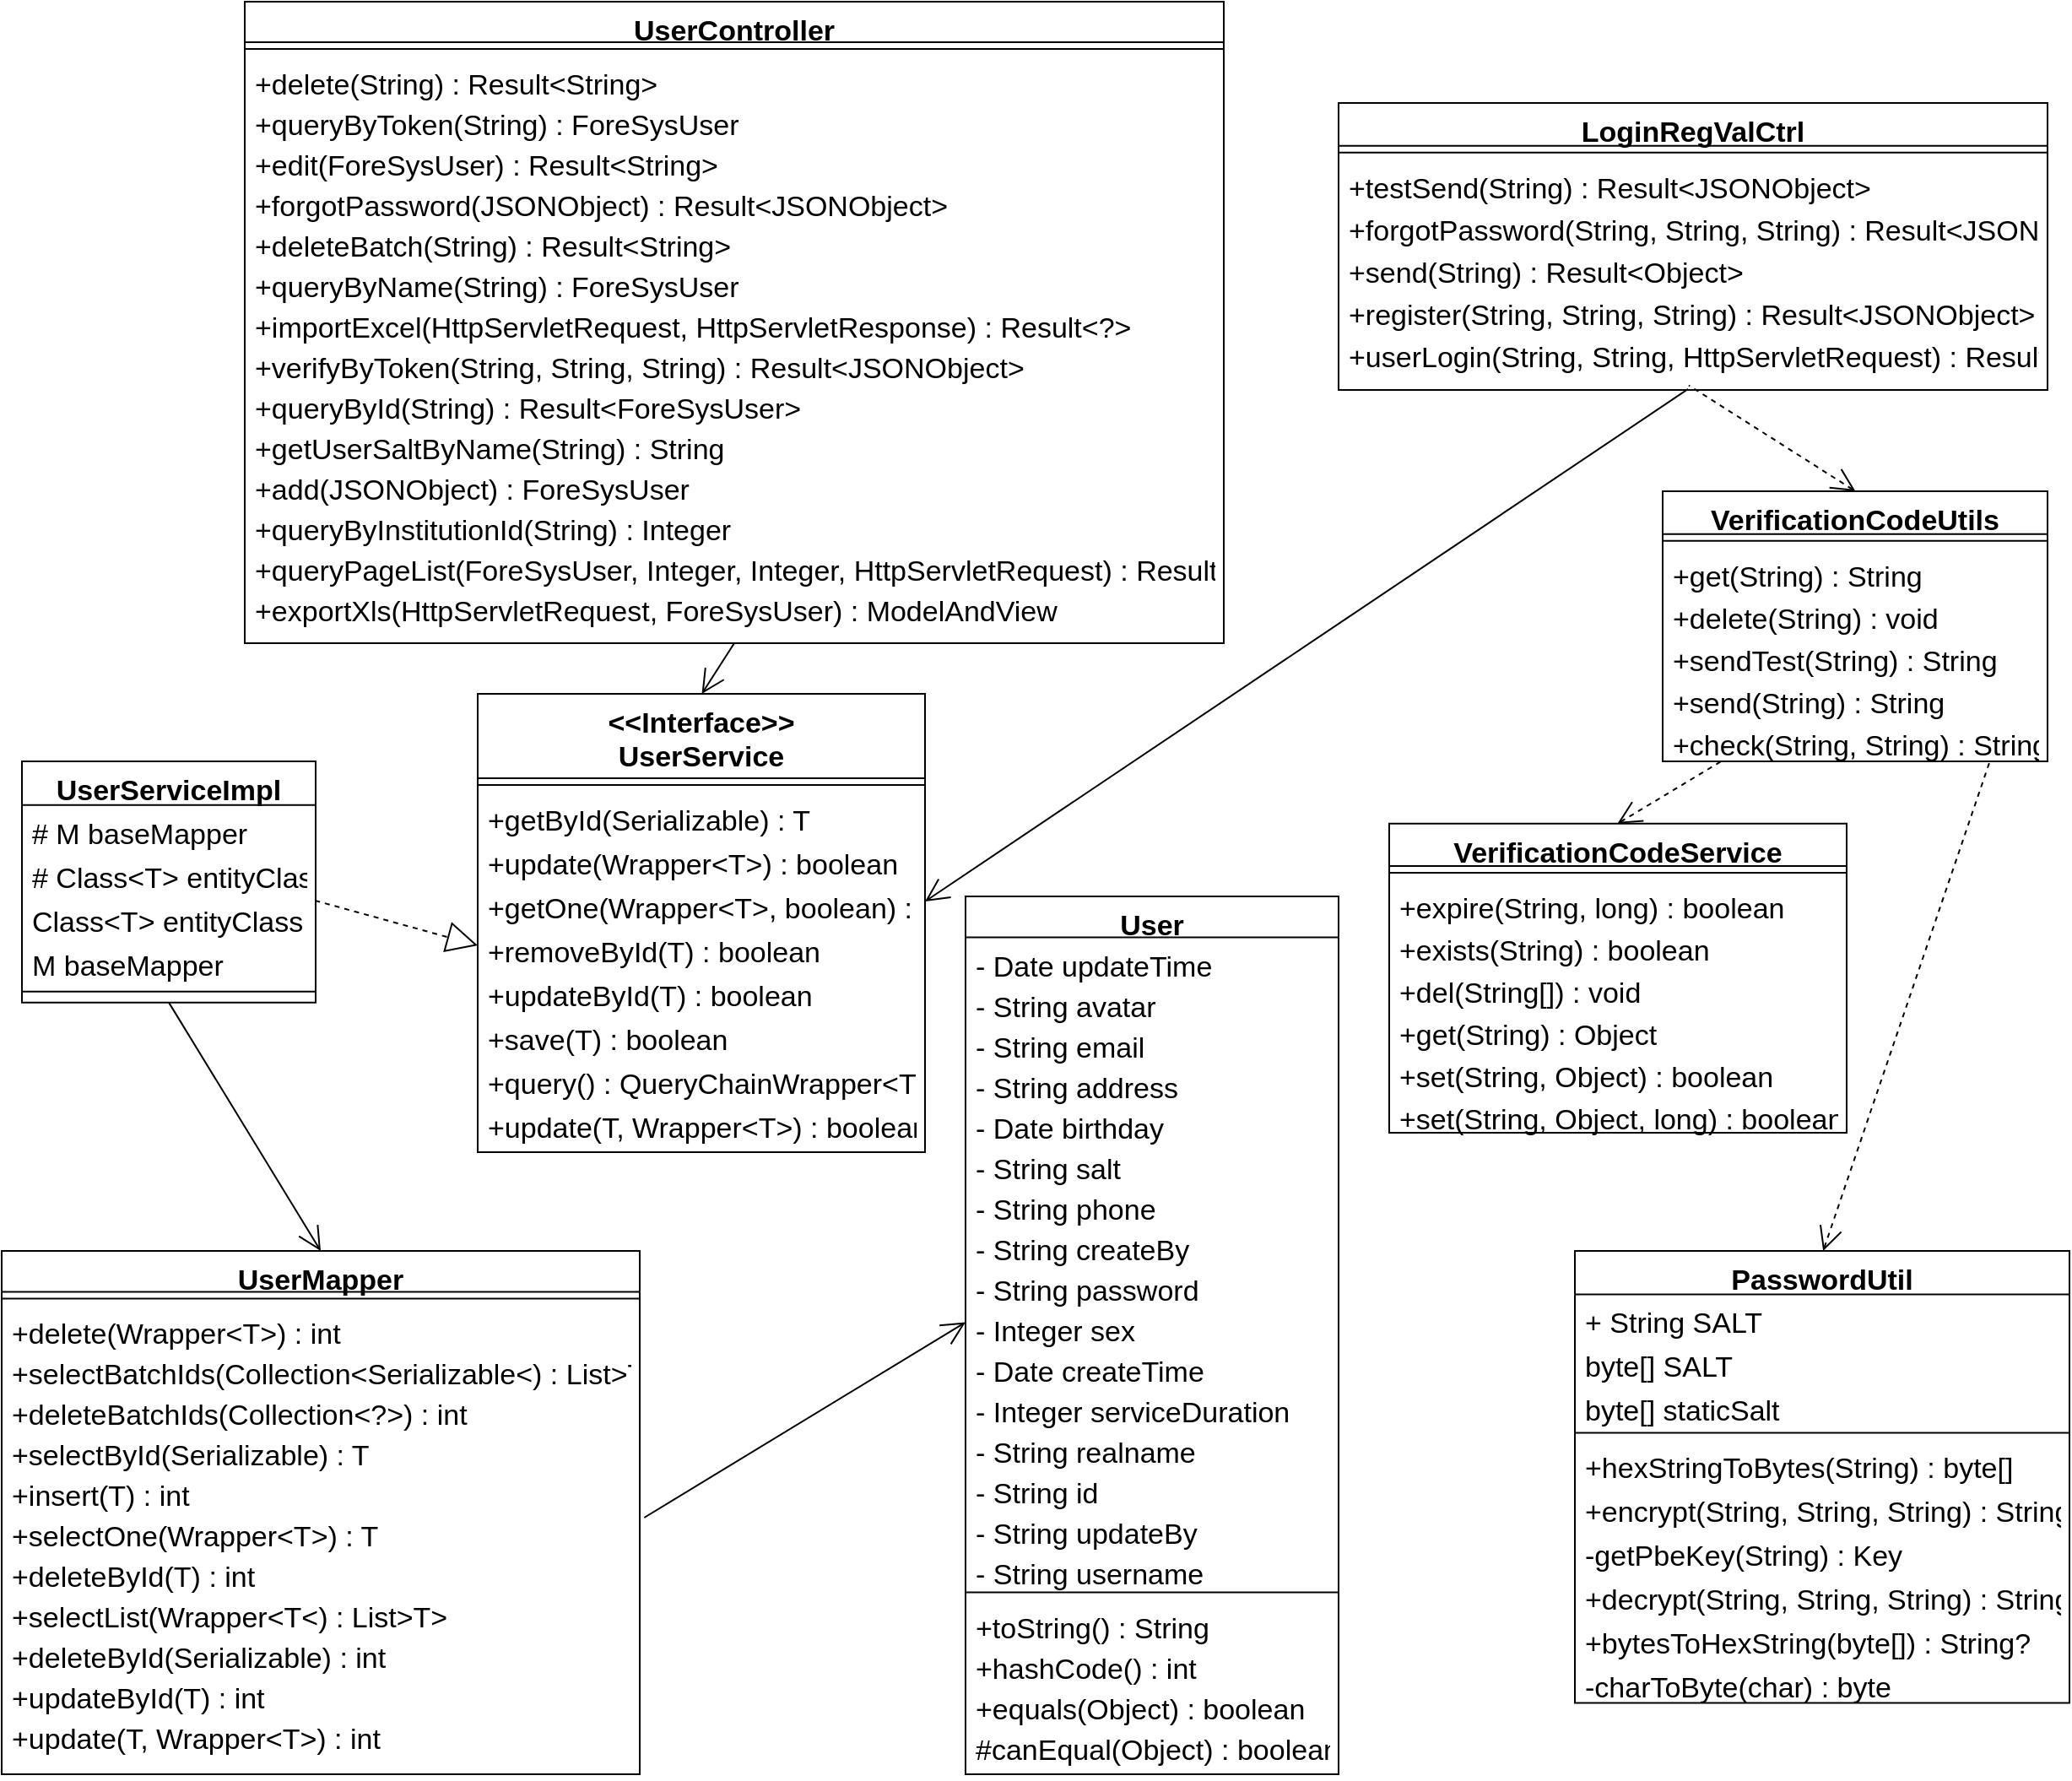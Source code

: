<mxfile version="24.5.1" type="github">
  <diagram name="第 1 页" id="JgA8WgljMYyJsv3ChiZQ">
    <mxGraphModel dx="1509" dy="777" grid="1" gridSize="10" guides="1" tooltips="1" connect="1" arrows="1" fold="1" page="1" pageScale="1" pageWidth="827" pageHeight="1169" math="0" shadow="0">
      <root>
        <mxCell id="0" />
        <mxCell id="1" parent="0" />
        <mxCell id="t9qs0iMhJcl3v5R80LaA-109" value="UserController" style="swimlane;fontStyle=1;align=center;verticalAlign=top;childLayout=stackLayout;horizontal=1;startSize=24;horizontalStack=0;resizeParent=1;resizeParentMax=0;resizeLast=0;collapsible=0;marginBottom=0;fontSize=17;" vertex="1" parent="1">
          <mxGeometry x="172" y="640" width="580" height="380" as="geometry" />
        </mxCell>
        <mxCell id="t9qs0iMhJcl3v5R80LaA-110" style="line;strokeWidth=1;fillColor=none;align=left;verticalAlign=middle;spacingTop=-1;spacingLeft=3;spacingRight=3;rotatable=0;labelPosition=right;points=[];portConstraint=eastwest;strokeColor=inherit;fontSize=17;" vertex="1" parent="t9qs0iMhJcl3v5R80LaA-109">
          <mxGeometry y="24" width="580" height="8" as="geometry" />
        </mxCell>
        <mxCell id="t9qs0iMhJcl3v5R80LaA-111" value="+delete(String) : Result&lt;String&gt;" style="text;strokeColor=none;fillColor=none;align=left;verticalAlign=top;spacingLeft=4;spacingRight=4;overflow=hidden;rotatable=0;points=[[0,0.5],[1,0.5]];portConstraint=eastwest;fontSize=17;" vertex="1" parent="t9qs0iMhJcl3v5R80LaA-109">
          <mxGeometry y="32" width="580" height="24" as="geometry" />
        </mxCell>
        <mxCell id="t9qs0iMhJcl3v5R80LaA-112" value="+queryByToken(String) : ForeSysUser" style="text;strokeColor=none;fillColor=none;align=left;verticalAlign=top;spacingLeft=4;spacingRight=4;overflow=hidden;rotatable=0;points=[[0,0.5],[1,0.5]];portConstraint=eastwest;fontSize=17;" vertex="1" parent="t9qs0iMhJcl3v5R80LaA-109">
          <mxGeometry y="56" width="580" height="24" as="geometry" />
        </mxCell>
        <mxCell id="t9qs0iMhJcl3v5R80LaA-113" value="+edit(ForeSysUser) : Result&lt;String&gt;" style="text;strokeColor=none;fillColor=none;align=left;verticalAlign=top;spacingLeft=4;spacingRight=4;overflow=hidden;rotatable=0;points=[[0,0.5],[1,0.5]];portConstraint=eastwest;fontSize=17;" vertex="1" parent="t9qs0iMhJcl3v5R80LaA-109">
          <mxGeometry y="80" width="580" height="24" as="geometry" />
        </mxCell>
        <mxCell id="t9qs0iMhJcl3v5R80LaA-114" value="+forgotPassword(JSONObject) : Result&lt;JSONObject&gt;" style="text;strokeColor=none;fillColor=none;align=left;verticalAlign=top;spacingLeft=4;spacingRight=4;overflow=hidden;rotatable=0;points=[[0,0.5],[1,0.5]];portConstraint=eastwest;fontSize=17;" vertex="1" parent="t9qs0iMhJcl3v5R80LaA-109">
          <mxGeometry y="104" width="580" height="24" as="geometry" />
        </mxCell>
        <mxCell id="t9qs0iMhJcl3v5R80LaA-115" value="+deleteBatch(String) : Result&lt;String&gt;" style="text;strokeColor=none;fillColor=none;align=left;verticalAlign=top;spacingLeft=4;spacingRight=4;overflow=hidden;rotatable=0;points=[[0,0.5],[1,0.5]];portConstraint=eastwest;fontSize=17;" vertex="1" parent="t9qs0iMhJcl3v5R80LaA-109">
          <mxGeometry y="128" width="580" height="24" as="geometry" />
        </mxCell>
        <mxCell id="t9qs0iMhJcl3v5R80LaA-116" value="+queryByName(String) : ForeSysUser" style="text;strokeColor=none;fillColor=none;align=left;verticalAlign=top;spacingLeft=4;spacingRight=4;overflow=hidden;rotatable=0;points=[[0,0.5],[1,0.5]];portConstraint=eastwest;fontSize=17;" vertex="1" parent="t9qs0iMhJcl3v5R80LaA-109">
          <mxGeometry y="152" width="580" height="24" as="geometry" />
        </mxCell>
        <mxCell id="t9qs0iMhJcl3v5R80LaA-117" value="+importExcel(HttpServletRequest, HttpServletResponse) : Result&lt;?&gt;" style="text;strokeColor=none;fillColor=none;align=left;verticalAlign=top;spacingLeft=4;spacingRight=4;overflow=hidden;rotatable=0;points=[[0,0.5],[1,0.5]];portConstraint=eastwest;fontSize=17;" vertex="1" parent="t9qs0iMhJcl3v5R80LaA-109">
          <mxGeometry y="176" width="580" height="24" as="geometry" />
        </mxCell>
        <mxCell id="t9qs0iMhJcl3v5R80LaA-118" value="+verifyByToken(String, String, String) : Result&lt;JSONObject&gt;" style="text;strokeColor=none;fillColor=none;align=left;verticalAlign=top;spacingLeft=4;spacingRight=4;overflow=hidden;rotatable=0;points=[[0,0.5],[1,0.5]];portConstraint=eastwest;fontSize=17;" vertex="1" parent="t9qs0iMhJcl3v5R80LaA-109">
          <mxGeometry y="200" width="580" height="24" as="geometry" />
        </mxCell>
        <mxCell id="t9qs0iMhJcl3v5R80LaA-119" value="+queryById(String) : Result&lt;ForeSysUser&gt;" style="text;strokeColor=none;fillColor=none;align=left;verticalAlign=top;spacingLeft=4;spacingRight=4;overflow=hidden;rotatable=0;points=[[0,0.5],[1,0.5]];portConstraint=eastwest;fontSize=17;" vertex="1" parent="t9qs0iMhJcl3v5R80LaA-109">
          <mxGeometry y="224" width="580" height="24" as="geometry" />
        </mxCell>
        <mxCell id="t9qs0iMhJcl3v5R80LaA-120" value="+getUserSaltByName(String) : String" style="text;strokeColor=none;fillColor=none;align=left;verticalAlign=top;spacingLeft=4;spacingRight=4;overflow=hidden;rotatable=0;points=[[0,0.5],[1,0.5]];portConstraint=eastwest;fontSize=17;" vertex="1" parent="t9qs0iMhJcl3v5R80LaA-109">
          <mxGeometry y="248" width="580" height="24" as="geometry" />
        </mxCell>
        <mxCell id="t9qs0iMhJcl3v5R80LaA-121" value="+add(JSONObject) : ForeSysUser" style="text;strokeColor=none;fillColor=none;align=left;verticalAlign=top;spacingLeft=4;spacingRight=4;overflow=hidden;rotatable=0;points=[[0,0.5],[1,0.5]];portConstraint=eastwest;fontSize=17;" vertex="1" parent="t9qs0iMhJcl3v5R80LaA-109">
          <mxGeometry y="272" width="580" height="24" as="geometry" />
        </mxCell>
        <mxCell id="t9qs0iMhJcl3v5R80LaA-122" value="+queryByInstitutionId(String) : Integer" style="text;strokeColor=none;fillColor=none;align=left;verticalAlign=top;spacingLeft=4;spacingRight=4;overflow=hidden;rotatable=0;points=[[0,0.5],[1,0.5]];portConstraint=eastwest;fontSize=17;" vertex="1" parent="t9qs0iMhJcl3v5R80LaA-109">
          <mxGeometry y="296" width="580" height="24" as="geometry" />
        </mxCell>
        <mxCell id="t9qs0iMhJcl3v5R80LaA-123" value="+queryPageList(ForeSysUser, Integer, Integer, HttpServletRequest) : Result&lt;IPage&lt;JSONObject&gt;&gt;" style="text;strokeColor=none;fillColor=none;align=left;verticalAlign=top;spacingLeft=4;spacingRight=4;overflow=hidden;rotatable=0;points=[[0,0.5],[1,0.5]];portConstraint=eastwest;fontSize=17;" vertex="1" parent="t9qs0iMhJcl3v5R80LaA-109">
          <mxGeometry y="320" width="580" height="24" as="geometry" />
        </mxCell>
        <mxCell id="t9qs0iMhJcl3v5R80LaA-124" value="+exportXls(HttpServletRequest, ForeSysUser) : ModelAndView" style="text;strokeColor=none;fillColor=none;align=left;verticalAlign=top;spacingLeft=4;spacingRight=4;overflow=hidden;rotatable=0;points=[[0,0.5],[1,0.5]];portConstraint=eastwest;fontSize=17;" vertex="1" parent="t9qs0iMhJcl3v5R80LaA-109">
          <mxGeometry y="344" width="580" height="36" as="geometry" />
        </mxCell>
        <mxCell id="t9qs0iMhJcl3v5R80LaA-125" value="&lt;&lt;Interface&gt;&gt;&#xa;UserService" style="swimlane;fontStyle=1;align=center;verticalAlign=top;childLayout=stackLayout;horizontal=1;startSize=50;horizontalStack=0;resizeParent=1;resizeParentMax=0;resizeLast=0;collapsible=0;marginBottom=0;fontSize=17;" vertex="1" parent="1">
          <mxGeometry x="310" y="1050" width="265" height="271.45" as="geometry" />
        </mxCell>
        <mxCell id="t9qs0iMhJcl3v5R80LaA-126" style="line;strokeWidth=1;fillColor=none;align=left;verticalAlign=middle;spacingTop=-1;spacingLeft=3;spacingRight=3;rotatable=0;labelPosition=right;points=[];portConstraint=eastwest;strokeColor=inherit;fontSize=17;" vertex="1" parent="t9qs0iMhJcl3v5R80LaA-125">
          <mxGeometry y="50" width="265" height="8" as="geometry" />
        </mxCell>
        <mxCell id="t9qs0iMhJcl3v5R80LaA-127" value="+getById(Serializable) : T" style="text;strokeColor=none;fillColor=none;align=left;verticalAlign=top;spacingLeft=4;spacingRight=4;overflow=hidden;rotatable=0;points=[[0,0.5],[1,0.5]];portConstraint=eastwest;fontSize=17;" vertex="1" parent="t9qs0iMhJcl3v5R80LaA-125">
          <mxGeometry y="58" width="265" height="26" as="geometry" />
        </mxCell>
        <mxCell id="t9qs0iMhJcl3v5R80LaA-128" value="+update(Wrapper&lt;T&gt;) : boolean" style="text;strokeColor=none;fillColor=none;align=left;verticalAlign=top;spacingLeft=4;spacingRight=4;overflow=hidden;rotatable=0;points=[[0,0.5],[1,0.5]];portConstraint=eastwest;fontSize=17;" vertex="1" parent="t9qs0iMhJcl3v5R80LaA-125">
          <mxGeometry y="84" width="265" height="26" as="geometry" />
        </mxCell>
        <mxCell id="t9qs0iMhJcl3v5R80LaA-129" value="+getOne(Wrapper&lt;T&gt;, boolean) : T" style="text;strokeColor=none;fillColor=none;align=left;verticalAlign=top;spacingLeft=4;spacingRight=4;overflow=hidden;rotatable=0;points=[[0,0.5],[1,0.5]];portConstraint=eastwest;fontSize=17;" vertex="1" parent="t9qs0iMhJcl3v5R80LaA-125">
          <mxGeometry y="110" width="265" height="26" as="geometry" />
        </mxCell>
        <mxCell id="t9qs0iMhJcl3v5R80LaA-130" value="+removeById(T) : boolean" style="text;strokeColor=none;fillColor=none;align=left;verticalAlign=top;spacingLeft=4;spacingRight=4;overflow=hidden;rotatable=0;points=[[0,0.5],[1,0.5]];portConstraint=eastwest;fontSize=17;" vertex="1" parent="t9qs0iMhJcl3v5R80LaA-125">
          <mxGeometry y="136" width="265" height="26" as="geometry" />
        </mxCell>
        <mxCell id="t9qs0iMhJcl3v5R80LaA-131" value="+updateById(T) : boolean" style="text;strokeColor=none;fillColor=none;align=left;verticalAlign=top;spacingLeft=4;spacingRight=4;overflow=hidden;rotatable=0;points=[[0,0.5],[1,0.5]];portConstraint=eastwest;fontSize=17;" vertex="1" parent="t9qs0iMhJcl3v5R80LaA-125">
          <mxGeometry y="162" width="265" height="26" as="geometry" />
        </mxCell>
        <mxCell id="t9qs0iMhJcl3v5R80LaA-132" value="+save(T) : boolean" style="text;strokeColor=none;fillColor=none;align=left;verticalAlign=top;spacingLeft=4;spacingRight=4;overflow=hidden;rotatable=0;points=[[0,0.5],[1,0.5]];portConstraint=eastwest;fontSize=17;" vertex="1" parent="t9qs0iMhJcl3v5R80LaA-125">
          <mxGeometry y="188" width="265" height="26" as="geometry" />
        </mxCell>
        <mxCell id="t9qs0iMhJcl3v5R80LaA-133" value="+query() : QueryChainWrapper&lt;T&gt;" style="text;strokeColor=none;fillColor=none;align=left;verticalAlign=top;spacingLeft=4;spacingRight=4;overflow=hidden;rotatable=0;points=[[0,0.5],[1,0.5]];portConstraint=eastwest;fontSize=17;" vertex="1" parent="t9qs0iMhJcl3v5R80LaA-125">
          <mxGeometry y="214" width="265" height="26" as="geometry" />
        </mxCell>
        <mxCell id="t9qs0iMhJcl3v5R80LaA-134" value="+update(T, Wrapper&lt;T&gt;) : boolean" style="text;strokeColor=none;fillColor=none;align=left;verticalAlign=top;spacingLeft=4;spacingRight=4;overflow=hidden;rotatable=0;points=[[0,0.5],[1,0.5]];portConstraint=eastwest;fontSize=17;" vertex="1" parent="t9qs0iMhJcl3v5R80LaA-125">
          <mxGeometry y="240" width="265" height="31.45" as="geometry" />
        </mxCell>
        <mxCell id="t9qs0iMhJcl3v5R80LaA-135" value="User" style="swimlane;fontStyle=1;align=center;verticalAlign=top;childLayout=stackLayout;horizontal=1;startSize=24.286;horizontalStack=0;resizeParent=1;resizeParentMax=0;resizeLast=0;collapsible=0;marginBottom=0;fontSize=17;" vertex="1" parent="1">
          <mxGeometry x="599" y="1170" width="221" height="519.996" as="geometry" />
        </mxCell>
        <mxCell id="t9qs0iMhJcl3v5R80LaA-136" value="- Date updateTime" style="text;strokeColor=none;fillColor=none;align=left;verticalAlign=top;spacingLeft=4;spacingRight=4;overflow=hidden;rotatable=0;points=[[0,0.5],[1,0.5]];portConstraint=eastwest;fontSize=17;" vertex="1" parent="t9qs0iMhJcl3v5R80LaA-135">
          <mxGeometry y="24.286" width="221" height="24" as="geometry" />
        </mxCell>
        <mxCell id="t9qs0iMhJcl3v5R80LaA-137" value="- String avatar" style="text;strokeColor=none;fillColor=none;align=left;verticalAlign=top;spacingLeft=4;spacingRight=4;overflow=hidden;rotatable=0;points=[[0,0.5],[1,0.5]];portConstraint=eastwest;fontSize=17;" vertex="1" parent="t9qs0iMhJcl3v5R80LaA-135">
          <mxGeometry y="48.286" width="221" height="24" as="geometry" />
        </mxCell>
        <mxCell id="t9qs0iMhJcl3v5R80LaA-138" value="- String email" style="text;strokeColor=none;fillColor=none;align=left;verticalAlign=top;spacingLeft=4;spacingRight=4;overflow=hidden;rotatable=0;points=[[0,0.5],[1,0.5]];portConstraint=eastwest;fontSize=17;" vertex="1" parent="t9qs0iMhJcl3v5R80LaA-135">
          <mxGeometry y="72.286" width="221" height="24" as="geometry" />
        </mxCell>
        <mxCell id="t9qs0iMhJcl3v5R80LaA-139" value="- String address" style="text;strokeColor=none;fillColor=none;align=left;verticalAlign=top;spacingLeft=4;spacingRight=4;overflow=hidden;rotatable=0;points=[[0,0.5],[1,0.5]];portConstraint=eastwest;fontSize=17;" vertex="1" parent="t9qs0iMhJcl3v5R80LaA-135">
          <mxGeometry y="96.286" width="221" height="24" as="geometry" />
        </mxCell>
        <mxCell id="t9qs0iMhJcl3v5R80LaA-140" value="- Date birthday" style="text;strokeColor=none;fillColor=none;align=left;verticalAlign=top;spacingLeft=4;spacingRight=4;overflow=hidden;rotatable=0;points=[[0,0.5],[1,0.5]];portConstraint=eastwest;fontSize=17;" vertex="1" parent="t9qs0iMhJcl3v5R80LaA-135">
          <mxGeometry y="120.286" width="221" height="24" as="geometry" />
        </mxCell>
        <mxCell id="t9qs0iMhJcl3v5R80LaA-141" value="- String salt" style="text;strokeColor=none;fillColor=none;align=left;verticalAlign=top;spacingLeft=4;spacingRight=4;overflow=hidden;rotatable=0;points=[[0,0.5],[1,0.5]];portConstraint=eastwest;fontSize=17;" vertex="1" parent="t9qs0iMhJcl3v5R80LaA-135">
          <mxGeometry y="144.286" width="221" height="24" as="geometry" />
        </mxCell>
        <mxCell id="t9qs0iMhJcl3v5R80LaA-142" value="- String phone" style="text;strokeColor=none;fillColor=none;align=left;verticalAlign=top;spacingLeft=4;spacingRight=4;overflow=hidden;rotatable=0;points=[[0,0.5],[1,0.5]];portConstraint=eastwest;fontSize=17;" vertex="1" parent="t9qs0iMhJcl3v5R80LaA-135">
          <mxGeometry y="168.286" width="221" height="24" as="geometry" />
        </mxCell>
        <mxCell id="t9qs0iMhJcl3v5R80LaA-143" value="- String createBy" style="text;strokeColor=none;fillColor=none;align=left;verticalAlign=top;spacingLeft=4;spacingRight=4;overflow=hidden;rotatable=0;points=[[0,0.5],[1,0.5]];portConstraint=eastwest;fontSize=17;" vertex="1" parent="t9qs0iMhJcl3v5R80LaA-135">
          <mxGeometry y="192.286" width="221" height="24" as="geometry" />
        </mxCell>
        <mxCell id="t9qs0iMhJcl3v5R80LaA-144" value="- String password" style="text;strokeColor=none;fillColor=none;align=left;verticalAlign=top;spacingLeft=4;spacingRight=4;overflow=hidden;rotatable=0;points=[[0,0.5],[1,0.5]];portConstraint=eastwest;fontSize=17;" vertex="1" parent="t9qs0iMhJcl3v5R80LaA-135">
          <mxGeometry y="216.286" width="221" height="24" as="geometry" />
        </mxCell>
        <mxCell id="t9qs0iMhJcl3v5R80LaA-145" value="- Integer sex" style="text;strokeColor=none;fillColor=none;align=left;verticalAlign=top;spacingLeft=4;spacingRight=4;overflow=hidden;rotatable=0;points=[[0,0.5],[1,0.5]];portConstraint=eastwest;fontSize=17;" vertex="1" parent="t9qs0iMhJcl3v5R80LaA-135">
          <mxGeometry y="240.286" width="221" height="24" as="geometry" />
        </mxCell>
        <mxCell id="t9qs0iMhJcl3v5R80LaA-146" value="- Date createTime" style="text;strokeColor=none;fillColor=none;align=left;verticalAlign=top;spacingLeft=4;spacingRight=4;overflow=hidden;rotatable=0;points=[[0,0.5],[1,0.5]];portConstraint=eastwest;fontSize=17;" vertex="1" parent="t9qs0iMhJcl3v5R80LaA-135">
          <mxGeometry y="264.286" width="221" height="24" as="geometry" />
        </mxCell>
        <mxCell id="t9qs0iMhJcl3v5R80LaA-147" value="- Integer serviceDuration" style="text;strokeColor=none;fillColor=none;align=left;verticalAlign=top;spacingLeft=4;spacingRight=4;overflow=hidden;rotatable=0;points=[[0,0.5],[1,0.5]];portConstraint=eastwest;fontSize=17;" vertex="1" parent="t9qs0iMhJcl3v5R80LaA-135">
          <mxGeometry y="288.286" width="221" height="24" as="geometry" />
        </mxCell>
        <mxCell id="t9qs0iMhJcl3v5R80LaA-148" value="- String realname" style="text;strokeColor=none;fillColor=none;align=left;verticalAlign=top;spacingLeft=4;spacingRight=4;overflow=hidden;rotatable=0;points=[[0,0.5],[1,0.5]];portConstraint=eastwest;fontSize=17;" vertex="1" parent="t9qs0iMhJcl3v5R80LaA-135">
          <mxGeometry y="312.286" width="221" height="24" as="geometry" />
        </mxCell>
        <mxCell id="t9qs0iMhJcl3v5R80LaA-149" value="- String id" style="text;strokeColor=none;fillColor=none;align=left;verticalAlign=top;spacingLeft=4;spacingRight=4;overflow=hidden;rotatable=0;points=[[0,0.5],[1,0.5]];portConstraint=eastwest;fontSize=17;" vertex="1" parent="t9qs0iMhJcl3v5R80LaA-135">
          <mxGeometry y="336.286" width="221" height="24" as="geometry" />
        </mxCell>
        <mxCell id="t9qs0iMhJcl3v5R80LaA-150" value="- String updateBy" style="text;strokeColor=none;fillColor=none;align=left;verticalAlign=top;spacingLeft=4;spacingRight=4;overflow=hidden;rotatable=0;points=[[0,0.5],[1,0.5]];portConstraint=eastwest;fontSize=17;" vertex="1" parent="t9qs0iMhJcl3v5R80LaA-135">
          <mxGeometry y="360.286" width="221" height="24" as="geometry" />
        </mxCell>
        <mxCell id="t9qs0iMhJcl3v5R80LaA-151" value="- String username" style="text;strokeColor=none;fillColor=none;align=left;verticalAlign=top;spacingLeft=4;spacingRight=4;overflow=hidden;rotatable=0;points=[[0,0.5],[1,0.5]];portConstraint=eastwest;fontSize=17;" vertex="1" parent="t9qs0iMhJcl3v5R80LaA-135">
          <mxGeometry y="384.286" width="221" height="24" as="geometry" />
        </mxCell>
        <mxCell id="t9qs0iMhJcl3v5R80LaA-152" style="line;strokeWidth=1;fillColor=none;align=left;verticalAlign=middle;spacingTop=-1;spacingLeft=3;spacingRight=3;rotatable=0;labelPosition=right;points=[];portConstraint=eastwest;strokeColor=inherit;fontSize=17;" vertex="1" parent="t9qs0iMhJcl3v5R80LaA-135">
          <mxGeometry y="408.286" width="221" height="8" as="geometry" />
        </mxCell>
        <mxCell id="t9qs0iMhJcl3v5R80LaA-153" value="+toString() : String" style="text;strokeColor=none;fillColor=none;align=left;verticalAlign=top;spacingLeft=4;spacingRight=4;overflow=hidden;rotatable=0;points=[[0,0.5],[1,0.5]];portConstraint=eastwest;fontSize=17;" vertex="1" parent="t9qs0iMhJcl3v5R80LaA-135">
          <mxGeometry y="416.286" width="221" height="24" as="geometry" />
        </mxCell>
        <mxCell id="t9qs0iMhJcl3v5R80LaA-154" value="+hashCode() : int" style="text;strokeColor=none;fillColor=none;align=left;verticalAlign=top;spacingLeft=4;spacingRight=4;overflow=hidden;rotatable=0;points=[[0,0.5],[1,0.5]];portConstraint=eastwest;fontSize=17;" vertex="1" parent="t9qs0iMhJcl3v5R80LaA-135">
          <mxGeometry y="440.286" width="221" height="24" as="geometry" />
        </mxCell>
        <mxCell id="t9qs0iMhJcl3v5R80LaA-155" value="+equals(Object) : boolean" style="text;strokeColor=none;fillColor=none;align=left;verticalAlign=top;spacingLeft=4;spacingRight=4;overflow=hidden;rotatable=0;points=[[0,0.5],[1,0.5]];portConstraint=eastwest;fontSize=17;" vertex="1" parent="t9qs0iMhJcl3v5R80LaA-135">
          <mxGeometry y="464.286" width="221" height="24" as="geometry" />
        </mxCell>
        <mxCell id="t9qs0iMhJcl3v5R80LaA-156" value="#canEqual(Object) : boolean" style="text;strokeColor=none;fillColor=none;align=left;verticalAlign=top;spacingLeft=4;spacingRight=4;overflow=hidden;rotatable=0;points=[[0,0.5],[1,0.5]];portConstraint=eastwest;fontSize=17;" vertex="1" parent="t9qs0iMhJcl3v5R80LaA-135">
          <mxGeometry y="488.286" width="221" height="31.71" as="geometry" />
        </mxCell>
        <mxCell id="t9qs0iMhJcl3v5R80LaA-157" value="UserMapper" style="swimlane;fontStyle=1;align=center;verticalAlign=top;childLayout=stackLayout;horizontal=1;startSize=24.24;horizontalStack=0;resizeParent=1;resizeParentMax=0;resizeLast=0;collapsible=0;marginBottom=0;fontSize=17;" vertex="1" parent="1">
          <mxGeometry x="28" y="1380" width="378" height="310" as="geometry" />
        </mxCell>
        <mxCell id="t9qs0iMhJcl3v5R80LaA-158" style="line;strokeWidth=1;fillColor=none;align=left;verticalAlign=middle;spacingTop=-1;spacingLeft=3;spacingRight=3;rotatable=0;labelPosition=right;points=[];portConstraint=eastwest;strokeColor=inherit;fontSize=17;" vertex="1" parent="t9qs0iMhJcl3v5R80LaA-157">
          <mxGeometry y="24.24" width="378" height="8" as="geometry" />
        </mxCell>
        <mxCell id="t9qs0iMhJcl3v5R80LaA-159" value="+delete(Wrapper&lt;T&gt;) : int" style="text;strokeColor=none;fillColor=none;align=left;verticalAlign=top;spacingLeft=4;spacingRight=4;overflow=hidden;rotatable=0;points=[[0,0.5],[1,0.5]];portConstraint=eastwest;fontSize=17;" vertex="1" parent="t9qs0iMhJcl3v5R80LaA-157">
          <mxGeometry y="32.24" width="378" height="24" as="geometry" />
        </mxCell>
        <mxCell id="t9qs0iMhJcl3v5R80LaA-160" value="+selectBatchIds(Collection&lt;Serializable&lt;) : List&gt;T&gt;" style="text;strokeColor=none;fillColor=none;align=left;verticalAlign=top;spacingLeft=4;spacingRight=4;overflow=hidden;rotatable=0;points=[[0,0.5],[1,0.5]];portConstraint=eastwest;fontSize=17;" vertex="1" parent="t9qs0iMhJcl3v5R80LaA-157">
          <mxGeometry y="56.24" width="378" height="24" as="geometry" />
        </mxCell>
        <mxCell id="t9qs0iMhJcl3v5R80LaA-161" value="+deleteBatchIds(Collection&lt;?&gt;) : int" style="text;strokeColor=none;fillColor=none;align=left;verticalAlign=top;spacingLeft=4;spacingRight=4;overflow=hidden;rotatable=0;points=[[0,0.5],[1,0.5]];portConstraint=eastwest;fontSize=17;" vertex="1" parent="t9qs0iMhJcl3v5R80LaA-157">
          <mxGeometry y="80.24" width="378" height="24" as="geometry" />
        </mxCell>
        <mxCell id="t9qs0iMhJcl3v5R80LaA-162" value="+selectById(Serializable) : T" style="text;strokeColor=none;fillColor=none;align=left;verticalAlign=top;spacingLeft=4;spacingRight=4;overflow=hidden;rotatable=0;points=[[0,0.5],[1,0.5]];portConstraint=eastwest;fontSize=17;" vertex="1" parent="t9qs0iMhJcl3v5R80LaA-157">
          <mxGeometry y="104.24" width="378" height="24" as="geometry" />
        </mxCell>
        <mxCell id="t9qs0iMhJcl3v5R80LaA-163" value="+insert(T) : int" style="text;strokeColor=none;fillColor=none;align=left;verticalAlign=top;spacingLeft=4;spacingRight=4;overflow=hidden;rotatable=0;points=[[0,0.5],[1,0.5]];portConstraint=eastwest;fontSize=17;" vertex="1" parent="t9qs0iMhJcl3v5R80LaA-157">
          <mxGeometry y="128.24" width="378" height="24" as="geometry" />
        </mxCell>
        <mxCell id="t9qs0iMhJcl3v5R80LaA-164" value="+selectOne(Wrapper&lt;T&gt;) : T" style="text;strokeColor=none;fillColor=none;align=left;verticalAlign=top;spacingLeft=4;spacingRight=4;overflow=hidden;rotatable=0;points=[[0,0.5],[1,0.5]];portConstraint=eastwest;fontSize=17;" vertex="1" parent="t9qs0iMhJcl3v5R80LaA-157">
          <mxGeometry y="152.24" width="378" height="24" as="geometry" />
        </mxCell>
        <mxCell id="t9qs0iMhJcl3v5R80LaA-165" value="+deleteById(T) : int" style="text;strokeColor=none;fillColor=none;align=left;verticalAlign=top;spacingLeft=4;spacingRight=4;overflow=hidden;rotatable=0;points=[[0,0.5],[1,0.5]];portConstraint=eastwest;fontSize=17;" vertex="1" parent="t9qs0iMhJcl3v5R80LaA-157">
          <mxGeometry y="176.24" width="378" height="24" as="geometry" />
        </mxCell>
        <mxCell id="t9qs0iMhJcl3v5R80LaA-166" value="+selectList(Wrapper&lt;T&lt;) : List&gt;T&gt;" style="text;strokeColor=none;fillColor=none;align=left;verticalAlign=top;spacingLeft=4;spacingRight=4;overflow=hidden;rotatable=0;points=[[0,0.5],[1,0.5]];portConstraint=eastwest;fontSize=17;" vertex="1" parent="t9qs0iMhJcl3v5R80LaA-157">
          <mxGeometry y="200.24" width="378" height="24" as="geometry" />
        </mxCell>
        <mxCell id="t9qs0iMhJcl3v5R80LaA-167" value="+deleteById(Serializable) : int" style="text;strokeColor=none;fillColor=none;align=left;verticalAlign=top;spacingLeft=4;spacingRight=4;overflow=hidden;rotatable=0;points=[[0,0.5],[1,0.5]];portConstraint=eastwest;fontSize=17;" vertex="1" parent="t9qs0iMhJcl3v5R80LaA-157">
          <mxGeometry y="224.24" width="378" height="24" as="geometry" />
        </mxCell>
        <mxCell id="t9qs0iMhJcl3v5R80LaA-168" value="+updateById(T) : int" style="text;strokeColor=none;fillColor=none;align=left;verticalAlign=top;spacingLeft=4;spacingRight=4;overflow=hidden;rotatable=0;points=[[0,0.5],[1,0.5]];portConstraint=eastwest;fontSize=17;" vertex="1" parent="t9qs0iMhJcl3v5R80LaA-157">
          <mxGeometry y="248.24" width="378" height="24" as="geometry" />
        </mxCell>
        <mxCell id="t9qs0iMhJcl3v5R80LaA-169" value="+update(T, Wrapper&lt;T&gt;) : int" style="text;strokeColor=none;fillColor=none;align=left;verticalAlign=top;spacingLeft=4;spacingRight=4;overflow=hidden;rotatable=0;points=[[0,0.5],[1,0.5]];portConstraint=eastwest;fontSize=17;" vertex="1" parent="t9qs0iMhJcl3v5R80LaA-157">
          <mxGeometry y="272.24" width="378" height="37.76" as="geometry" />
        </mxCell>
        <mxCell id="t9qs0iMhJcl3v5R80LaA-170" value="VerificationCodeUtils" style="swimlane;fontStyle=1;align=center;verticalAlign=top;childLayout=stackLayout;horizontal=1;startSize=25.385;horizontalStack=0;resizeParent=1;resizeParentMax=0;resizeLast=0;collapsible=0;marginBottom=0;fontSize=17;" vertex="1" parent="1">
          <mxGeometry x="1012" y="930" width="228" height="160.005" as="geometry" />
        </mxCell>
        <mxCell id="t9qs0iMhJcl3v5R80LaA-171" style="line;strokeWidth=1;fillColor=none;align=left;verticalAlign=middle;spacingTop=-1;spacingLeft=3;spacingRight=3;rotatable=0;labelPosition=right;points=[];portConstraint=eastwest;strokeColor=inherit;fontSize=17;" vertex="1" parent="t9qs0iMhJcl3v5R80LaA-170">
          <mxGeometry y="25.385" width="228" height="8" as="geometry" />
        </mxCell>
        <mxCell id="t9qs0iMhJcl3v5R80LaA-172" value="+get(String) : String" style="text;strokeColor=none;fillColor=none;align=left;verticalAlign=top;spacingLeft=4;spacingRight=4;overflow=hidden;rotatable=0;points=[[0,0.5],[1,0.5]];portConstraint=eastwest;fontSize=17;" vertex="1" parent="t9qs0iMhJcl3v5R80LaA-170">
          <mxGeometry y="33.385" width="228" height="25" as="geometry" />
        </mxCell>
        <mxCell id="t9qs0iMhJcl3v5R80LaA-173" value="+delete(String) : void" style="text;strokeColor=none;fillColor=none;align=left;verticalAlign=top;spacingLeft=4;spacingRight=4;overflow=hidden;rotatable=0;points=[[0,0.5],[1,0.5]];portConstraint=eastwest;fontSize=17;" vertex="1" parent="t9qs0iMhJcl3v5R80LaA-170">
          <mxGeometry y="58.385" width="228" height="25" as="geometry" />
        </mxCell>
        <mxCell id="t9qs0iMhJcl3v5R80LaA-174" value="+sendTest(String) : String" style="text;strokeColor=none;fillColor=none;align=left;verticalAlign=top;spacingLeft=4;spacingRight=4;overflow=hidden;rotatable=0;points=[[0,0.5],[1,0.5]];portConstraint=eastwest;fontSize=17;" vertex="1" parent="t9qs0iMhJcl3v5R80LaA-170">
          <mxGeometry y="83.385" width="228" height="25" as="geometry" />
        </mxCell>
        <mxCell id="t9qs0iMhJcl3v5R80LaA-175" value="+send(String) : String" style="text;strokeColor=none;fillColor=none;align=left;verticalAlign=top;spacingLeft=4;spacingRight=4;overflow=hidden;rotatable=0;points=[[0,0.5],[1,0.5]];portConstraint=eastwest;fontSize=17;" vertex="1" parent="t9qs0iMhJcl3v5R80LaA-170">
          <mxGeometry y="108.385" width="228" height="25" as="geometry" />
        </mxCell>
        <mxCell id="t9qs0iMhJcl3v5R80LaA-176" value="+check(String, String) : String" style="text;strokeColor=none;fillColor=none;align=left;verticalAlign=top;spacingLeft=4;spacingRight=4;overflow=hidden;rotatable=0;points=[[0,0.5],[1,0.5]];portConstraint=eastwest;fontSize=17;" vertex="1" parent="t9qs0iMhJcl3v5R80LaA-170">
          <mxGeometry y="133.385" width="228" height="26.62" as="geometry" />
        </mxCell>
        <mxCell id="t9qs0iMhJcl3v5R80LaA-177" value="LoginRegValCtrl" style="swimlane;fontStyle=1;align=center;verticalAlign=top;childLayout=stackLayout;horizontal=1;startSize=25.385;horizontalStack=0;resizeParent=1;resizeParentMax=0;resizeLast=0;collapsible=0;marginBottom=0;fontSize=17;" vertex="1" parent="1">
          <mxGeometry x="820" y="700" width="420" height="170.005" as="geometry" />
        </mxCell>
        <mxCell id="t9qs0iMhJcl3v5R80LaA-178" style="line;strokeWidth=1;fillColor=none;align=left;verticalAlign=middle;spacingTop=-1;spacingLeft=3;spacingRight=3;rotatable=0;labelPosition=right;points=[];portConstraint=eastwest;strokeColor=inherit;fontSize=17;" vertex="1" parent="t9qs0iMhJcl3v5R80LaA-177">
          <mxGeometry y="25.385" width="420" height="8" as="geometry" />
        </mxCell>
        <mxCell id="t9qs0iMhJcl3v5R80LaA-179" value="+testSend(String) : Result&lt;JSONObject&gt;" style="text;strokeColor=none;fillColor=none;align=left;verticalAlign=top;spacingLeft=4;spacingRight=4;overflow=hidden;rotatable=0;points=[[0,0.5],[1,0.5]];portConstraint=eastwest;fontSize=17;" vertex="1" parent="t9qs0iMhJcl3v5R80LaA-177">
          <mxGeometry y="33.385" width="420" height="25" as="geometry" />
        </mxCell>
        <mxCell id="t9qs0iMhJcl3v5R80LaA-180" value="+forgotPassword(String, String, String) : Result&lt;JSONObject&gt;" style="text;strokeColor=none;fillColor=none;align=left;verticalAlign=top;spacingLeft=4;spacingRight=4;overflow=hidden;rotatable=0;points=[[0,0.5],[1,0.5]];portConstraint=eastwest;fontSize=17;" vertex="1" parent="t9qs0iMhJcl3v5R80LaA-177">
          <mxGeometry y="58.385" width="420" height="25" as="geometry" />
        </mxCell>
        <mxCell id="t9qs0iMhJcl3v5R80LaA-181" value="+send(String) : Result&lt;Object&gt;" style="text;strokeColor=none;fillColor=none;align=left;verticalAlign=top;spacingLeft=4;spacingRight=4;overflow=hidden;rotatable=0;points=[[0,0.5],[1,0.5]];portConstraint=eastwest;fontSize=17;" vertex="1" parent="t9qs0iMhJcl3v5R80LaA-177">
          <mxGeometry y="83.385" width="420" height="25" as="geometry" />
        </mxCell>
        <mxCell id="t9qs0iMhJcl3v5R80LaA-182" value="+register(String, String, String) : Result&lt;JSONObject&gt;" style="text;strokeColor=none;fillColor=none;align=left;verticalAlign=top;spacingLeft=4;spacingRight=4;overflow=hidden;rotatable=0;points=[[0,0.5],[1,0.5]];portConstraint=eastwest;fontSize=17;" vertex="1" parent="t9qs0iMhJcl3v5R80LaA-177">
          <mxGeometry y="108.385" width="420" height="25" as="geometry" />
        </mxCell>
        <mxCell id="t9qs0iMhJcl3v5R80LaA-183" value="+userLogin(String, String, HttpServletRequest) : Result&lt;JSONObject&gt;" style="text;strokeColor=none;fillColor=none;align=left;verticalAlign=top;spacingLeft=4;spacingRight=4;overflow=hidden;rotatable=0;points=[[0,0.5],[1,0.5]];portConstraint=eastwest;fontSize=17;" vertex="1" parent="t9qs0iMhJcl3v5R80LaA-177">
          <mxGeometry y="133.385" width="420" height="36.62" as="geometry" />
        </mxCell>
        <mxCell id="t9qs0iMhJcl3v5R80LaA-184" value="VerificationCodeService" style="swimlane;fontStyle=1;align=center;verticalAlign=top;childLayout=stackLayout;horizontal=1;startSize=25.067;horizontalStack=0;resizeParent=1;resizeParentMax=0;resizeLast=0;collapsible=0;marginBottom=0;fontSize=17;" vertex="1" parent="1">
          <mxGeometry x="850" y="1126.93" width="271" height="183.067" as="geometry" />
        </mxCell>
        <mxCell id="t9qs0iMhJcl3v5R80LaA-185" style="line;strokeWidth=1;fillColor=none;align=left;verticalAlign=middle;spacingTop=-1;spacingLeft=3;spacingRight=3;rotatable=0;labelPosition=right;points=[];portConstraint=eastwest;strokeColor=inherit;fontSize=17;" vertex="1" parent="t9qs0iMhJcl3v5R80LaA-184">
          <mxGeometry y="25.067" width="271" height="8" as="geometry" />
        </mxCell>
        <mxCell id="t9qs0iMhJcl3v5R80LaA-186" value="+expire(String, long) : boolean" style="text;strokeColor=none;fillColor=none;align=left;verticalAlign=top;spacingLeft=4;spacingRight=4;overflow=hidden;rotatable=0;points=[[0,0.5],[1,0.5]];portConstraint=eastwest;fontSize=17;" vertex="1" parent="t9qs0iMhJcl3v5R80LaA-184">
          <mxGeometry y="33.067" width="271" height="25" as="geometry" />
        </mxCell>
        <mxCell id="t9qs0iMhJcl3v5R80LaA-187" value="+exists(String) : boolean" style="text;strokeColor=none;fillColor=none;align=left;verticalAlign=top;spacingLeft=4;spacingRight=4;overflow=hidden;rotatable=0;points=[[0,0.5],[1,0.5]];portConstraint=eastwest;fontSize=17;" vertex="1" parent="t9qs0iMhJcl3v5R80LaA-184">
          <mxGeometry y="58.067" width="271" height="25" as="geometry" />
        </mxCell>
        <mxCell id="t9qs0iMhJcl3v5R80LaA-188" value="+del(String[]) : void" style="text;strokeColor=none;fillColor=none;align=left;verticalAlign=top;spacingLeft=4;spacingRight=4;overflow=hidden;rotatable=0;points=[[0,0.5],[1,0.5]];portConstraint=eastwest;fontSize=17;" vertex="1" parent="t9qs0iMhJcl3v5R80LaA-184">
          <mxGeometry y="83.067" width="271" height="25" as="geometry" />
        </mxCell>
        <mxCell id="t9qs0iMhJcl3v5R80LaA-189" value="+get(String) : Object" style="text;strokeColor=none;fillColor=none;align=left;verticalAlign=top;spacingLeft=4;spacingRight=4;overflow=hidden;rotatable=0;points=[[0,0.5],[1,0.5]];portConstraint=eastwest;fontSize=17;" vertex="1" parent="t9qs0iMhJcl3v5R80LaA-184">
          <mxGeometry y="108.067" width="271" height="25" as="geometry" />
        </mxCell>
        <mxCell id="t9qs0iMhJcl3v5R80LaA-190" value="+set(String, Object) : boolean" style="text;strokeColor=none;fillColor=none;align=left;verticalAlign=top;spacingLeft=4;spacingRight=4;overflow=hidden;rotatable=0;points=[[0,0.5],[1,0.5]];portConstraint=eastwest;fontSize=17;" vertex="1" parent="t9qs0iMhJcl3v5R80LaA-184">
          <mxGeometry y="133.067" width="271" height="25" as="geometry" />
        </mxCell>
        <mxCell id="t9qs0iMhJcl3v5R80LaA-191" value="+set(String, Object, long) : boolean" style="text;strokeColor=none;fillColor=none;align=left;verticalAlign=top;spacingLeft=4;spacingRight=4;overflow=hidden;rotatable=0;points=[[0,0.5],[1,0.5]];portConstraint=eastwest;fontSize=17;" vertex="1" parent="t9qs0iMhJcl3v5R80LaA-184">
          <mxGeometry y="158.067" width="271" height="25" as="geometry" />
        </mxCell>
        <mxCell id="t9qs0iMhJcl3v5R80LaA-192" value="PasswordUtil" style="swimlane;fontStyle=1;align=center;verticalAlign=top;childLayout=stackLayout;horizontal=1;startSize=25.7;horizontalStack=0;resizeParent=1;resizeParentMax=0;resizeLast=0;collapsible=0;marginBottom=0;fontSize=17;" vertex="1" parent="1">
          <mxGeometry x="960" y="1380" width="293" height="267.7" as="geometry" />
        </mxCell>
        <mxCell id="t9qs0iMhJcl3v5R80LaA-193" value="+ String SALT" style="text;strokeColor=none;fillColor=none;align=left;verticalAlign=top;spacingLeft=4;spacingRight=4;overflow=hidden;rotatable=0;points=[[0,0.5],[1,0.5]];portConstraint=eastwest;fontSize=17;" vertex="1" parent="t9qs0iMhJcl3v5R80LaA-192">
          <mxGeometry y="25.7" width="293" height="26" as="geometry" />
        </mxCell>
        <mxCell id="t9qs0iMhJcl3v5R80LaA-194" value="byte[] SALT" style="text;strokeColor=none;fillColor=none;align=left;verticalAlign=top;spacingLeft=4;spacingRight=4;overflow=hidden;rotatable=0;points=[[0,0.5],[1,0.5]];portConstraint=eastwest;fontSize=17;" vertex="1" parent="t9qs0iMhJcl3v5R80LaA-192">
          <mxGeometry y="51.7" width="293" height="26" as="geometry" />
        </mxCell>
        <mxCell id="t9qs0iMhJcl3v5R80LaA-195" value="byte[] staticSalt" style="text;strokeColor=none;fillColor=none;align=left;verticalAlign=top;spacingLeft=4;spacingRight=4;overflow=hidden;rotatable=0;points=[[0,0.5],[1,0.5]];portConstraint=eastwest;fontSize=17;" vertex="1" parent="t9qs0iMhJcl3v5R80LaA-192">
          <mxGeometry y="77.7" width="293" height="26" as="geometry" />
        </mxCell>
        <mxCell id="t9qs0iMhJcl3v5R80LaA-196" style="line;strokeWidth=1;fillColor=none;align=left;verticalAlign=middle;spacingTop=-1;spacingLeft=3;spacingRight=3;rotatable=0;labelPosition=right;points=[];portConstraint=eastwest;strokeColor=inherit;fontSize=17;" vertex="1" parent="t9qs0iMhJcl3v5R80LaA-192">
          <mxGeometry y="103.7" width="293" height="8" as="geometry" />
        </mxCell>
        <mxCell id="t9qs0iMhJcl3v5R80LaA-197" value="+hexStringToBytes(String) : byte[]" style="text;strokeColor=none;fillColor=none;align=left;verticalAlign=top;spacingLeft=4;spacingRight=4;overflow=hidden;rotatable=0;points=[[0,0.5],[1,0.5]];portConstraint=eastwest;fontSize=17;" vertex="1" parent="t9qs0iMhJcl3v5R80LaA-192">
          <mxGeometry y="111.7" width="293" height="26" as="geometry" />
        </mxCell>
        <mxCell id="t9qs0iMhJcl3v5R80LaA-198" value="+encrypt(String, String, String) : String" style="text;strokeColor=none;fillColor=none;align=left;verticalAlign=top;spacingLeft=4;spacingRight=4;overflow=hidden;rotatable=0;points=[[0,0.5],[1,0.5]];portConstraint=eastwest;fontSize=17;" vertex="1" parent="t9qs0iMhJcl3v5R80LaA-192">
          <mxGeometry y="137.7" width="293" height="26" as="geometry" />
        </mxCell>
        <mxCell id="t9qs0iMhJcl3v5R80LaA-199" value="-getPbeKey(String) : Key" style="text;strokeColor=none;fillColor=none;align=left;verticalAlign=top;spacingLeft=4;spacingRight=4;overflow=hidden;rotatable=0;points=[[0,0.5],[1,0.5]];portConstraint=eastwest;fontSize=17;" vertex="1" parent="t9qs0iMhJcl3v5R80LaA-192">
          <mxGeometry y="163.7" width="293" height="26" as="geometry" />
        </mxCell>
        <mxCell id="t9qs0iMhJcl3v5R80LaA-200" value="+decrypt(String, String, String) : String" style="text;strokeColor=none;fillColor=none;align=left;verticalAlign=top;spacingLeft=4;spacingRight=4;overflow=hidden;rotatable=0;points=[[0,0.5],[1,0.5]];portConstraint=eastwest;fontSize=17;" vertex="1" parent="t9qs0iMhJcl3v5R80LaA-192">
          <mxGeometry y="189.7" width="293" height="26" as="geometry" />
        </mxCell>
        <mxCell id="t9qs0iMhJcl3v5R80LaA-201" value="+bytesToHexString(byte[]) : String?" style="text;strokeColor=none;fillColor=none;align=left;verticalAlign=top;spacingLeft=4;spacingRight=4;overflow=hidden;rotatable=0;points=[[0,0.5],[1,0.5]];portConstraint=eastwest;fontSize=17;" vertex="1" parent="t9qs0iMhJcl3v5R80LaA-192">
          <mxGeometry y="215.7" width="293" height="26" as="geometry" />
        </mxCell>
        <mxCell id="t9qs0iMhJcl3v5R80LaA-202" value="-charToByte(char) : byte" style="text;strokeColor=none;fillColor=none;align=left;verticalAlign=top;spacingLeft=4;spacingRight=4;overflow=hidden;rotatable=0;points=[[0,0.5],[1,0.5]];portConstraint=eastwest;fontSize=17;" vertex="1" parent="t9qs0iMhJcl3v5R80LaA-192">
          <mxGeometry y="241.7" width="293" height="26" as="geometry" />
        </mxCell>
        <mxCell id="t9qs0iMhJcl3v5R80LaA-203" value="UserServiceImpl" style="swimlane;fontStyle=1;align=center;verticalAlign=top;childLayout=stackLayout;horizontal=1;startSize=25.818;horizontalStack=0;resizeParent=1;resizeParentMax=0;resizeLast=0;collapsible=0;marginBottom=0;fontSize=17;" vertex="1" parent="1">
          <mxGeometry x="40" y="1090" width="174" height="142.818" as="geometry" />
        </mxCell>
        <mxCell id="t9qs0iMhJcl3v5R80LaA-204" value="# M baseMapper" style="text;strokeColor=none;fillColor=none;align=left;verticalAlign=top;spacingLeft=4;spacingRight=4;overflow=hidden;rotatable=0;points=[[0,0.5],[1,0.5]];portConstraint=eastwest;fontSize=17;" vertex="1" parent="t9qs0iMhJcl3v5R80LaA-203">
          <mxGeometry y="25.818" width="174" height="26" as="geometry" />
        </mxCell>
        <mxCell id="t9qs0iMhJcl3v5R80LaA-205" value="# Class&lt;T&gt; entityClass" style="text;strokeColor=none;fillColor=none;align=left;verticalAlign=top;spacingLeft=4;spacingRight=4;overflow=hidden;rotatable=0;points=[[0,0.5],[1,0.5]];portConstraint=eastwest;fontSize=17;" vertex="1" parent="t9qs0iMhJcl3v5R80LaA-203">
          <mxGeometry y="51.818" width="174" height="26" as="geometry" />
        </mxCell>
        <mxCell id="t9qs0iMhJcl3v5R80LaA-206" value="Class&lt;T&gt; entityClass" style="text;strokeColor=none;fillColor=none;align=left;verticalAlign=top;spacingLeft=4;spacingRight=4;overflow=hidden;rotatable=0;points=[[0,0.5],[1,0.5]];portConstraint=eastwest;fontSize=17;" vertex="1" parent="t9qs0iMhJcl3v5R80LaA-203">
          <mxGeometry y="77.818" width="174" height="26" as="geometry" />
        </mxCell>
        <mxCell id="t9qs0iMhJcl3v5R80LaA-207" value="M baseMapper" style="text;strokeColor=none;fillColor=none;align=left;verticalAlign=top;spacingLeft=4;spacingRight=4;overflow=hidden;rotatable=0;points=[[0,0.5],[1,0.5]];portConstraint=eastwest;fontSize=17;" vertex="1" parent="t9qs0iMhJcl3v5R80LaA-203">
          <mxGeometry y="103.818" width="174" height="26" as="geometry" />
        </mxCell>
        <mxCell id="t9qs0iMhJcl3v5R80LaA-208" style="line;strokeWidth=1;fillColor=none;align=left;verticalAlign=middle;spacingTop=-1;spacingLeft=3;spacingRight=3;rotatable=0;labelPosition=right;points=[];portConstraint=eastwest;strokeColor=inherit;fontSize=17;" vertex="1" parent="t9qs0iMhJcl3v5R80LaA-203">
          <mxGeometry y="129.818" width="174" height="13" as="geometry" />
        </mxCell>
        <mxCell id="t9qs0iMhJcl3v5R80LaA-209" value="" style="startArrow=open;startSize=12;endArrow=none;exitX=0.501;exitY=0;entryX=0.5;entryY=1;rounded=0;fontSize=17;" edge="1" parent="1" source="t9qs0iMhJcl3v5R80LaA-125" target="t9qs0iMhJcl3v5R80LaA-109">
          <mxGeometry relative="1" as="geometry" />
        </mxCell>
        <mxCell id="t9qs0iMhJcl3v5R80LaA-210" value="" style="dashed=1;startArrow=none;endArrow=block;endSize=16;endFill=0;exitX=0.998;exitY=1.179;entryX=0;entryY=0.5;rounded=0;exitDx=0;exitDy=0;exitPerimeter=0;entryDx=0;entryDy=0;fontSize=17;" edge="1" parent="1" source="t9qs0iMhJcl3v5R80LaA-205" target="t9qs0iMhJcl3v5R80LaA-130">
          <mxGeometry relative="1" as="geometry" />
        </mxCell>
        <mxCell id="t9qs0iMhJcl3v5R80LaA-211" value="" style="startArrow=open;startSize=12;endArrow=none;exitX=0.5;exitY=0;entryX=0.5;entryY=0.997;rounded=0;fontSize=17;" edge="1" parent="1" source="t9qs0iMhJcl3v5R80LaA-157" target="t9qs0iMhJcl3v5R80LaA-203">
          <mxGeometry relative="1" as="geometry" />
        </mxCell>
        <mxCell id="t9qs0iMhJcl3v5R80LaA-212" value="" style="startArrow=open;startSize=12;endArrow=none;exitX=0;exitY=0.5;entryX=1.007;entryY=0.24;rounded=0;entryDx=0;entryDy=0;entryPerimeter=0;exitDx=0;exitDy=0;fontSize=17;" edge="1" parent="1" source="t9qs0iMhJcl3v5R80LaA-145" target="t9qs0iMhJcl3v5R80LaA-164">
          <mxGeometry relative="1" as="geometry" />
        </mxCell>
        <mxCell id="t9qs0iMhJcl3v5R80LaA-213" value="" style="startArrow=none;endArrow=open;endSize=12;entryX=1;entryY=0.5;rounded=0;exitX=0.493;exitY=0.985;exitDx=0;exitDy=0;exitPerimeter=0;entryDx=0;entryDy=0;fontSize=17;" edge="1" parent="1" source="t9qs0iMhJcl3v5R80LaA-183" target="t9qs0iMhJcl3v5R80LaA-129">
          <mxGeometry relative="1" as="geometry">
            <mxPoint x="1180" y="1020" as="sourcePoint" />
          </mxGeometry>
        </mxCell>
        <mxCell id="t9qs0iMhJcl3v5R80LaA-214" value="" style="startArrow=open;startSize=12;endArrow=none;exitX=0.501;exitY=0;rounded=0;entryX=0.494;entryY=0.925;entryDx=0;entryDy=0;entryPerimeter=0;dashed=1;fontSize=17;" edge="1" parent="1" source="t9qs0iMhJcl3v5R80LaA-170" target="t9qs0iMhJcl3v5R80LaA-183">
          <mxGeometry relative="1" as="geometry">
            <mxPoint x="1180" y="988" as="targetPoint" />
          </mxGeometry>
        </mxCell>
        <mxCell id="t9qs0iMhJcl3v5R80LaA-215" value="" style="dashed=1;startArrow=open;startSize=12;endArrow=none;exitX=0.499;exitY=0;entryX=0.152;entryY=1;rounded=0;fontSize=17;" edge="1" parent="1" source="t9qs0iMhJcl3v5R80LaA-184" target="t9qs0iMhJcl3v5R80LaA-170">
          <mxGeometry relative="1" as="geometry" />
        </mxCell>
        <mxCell id="t9qs0iMhJcl3v5R80LaA-216" value="" style="dashed=1;startArrow=open;startSize=12;endArrow=none;exitX=0.502;exitY=-0.002;entryX=0.85;entryY=1;rounded=0;fontSize=17;" edge="1" parent="1" source="t9qs0iMhJcl3v5R80LaA-192" target="t9qs0iMhJcl3v5R80LaA-170">
          <mxGeometry relative="1" as="geometry" />
        </mxCell>
      </root>
    </mxGraphModel>
  </diagram>
</mxfile>
